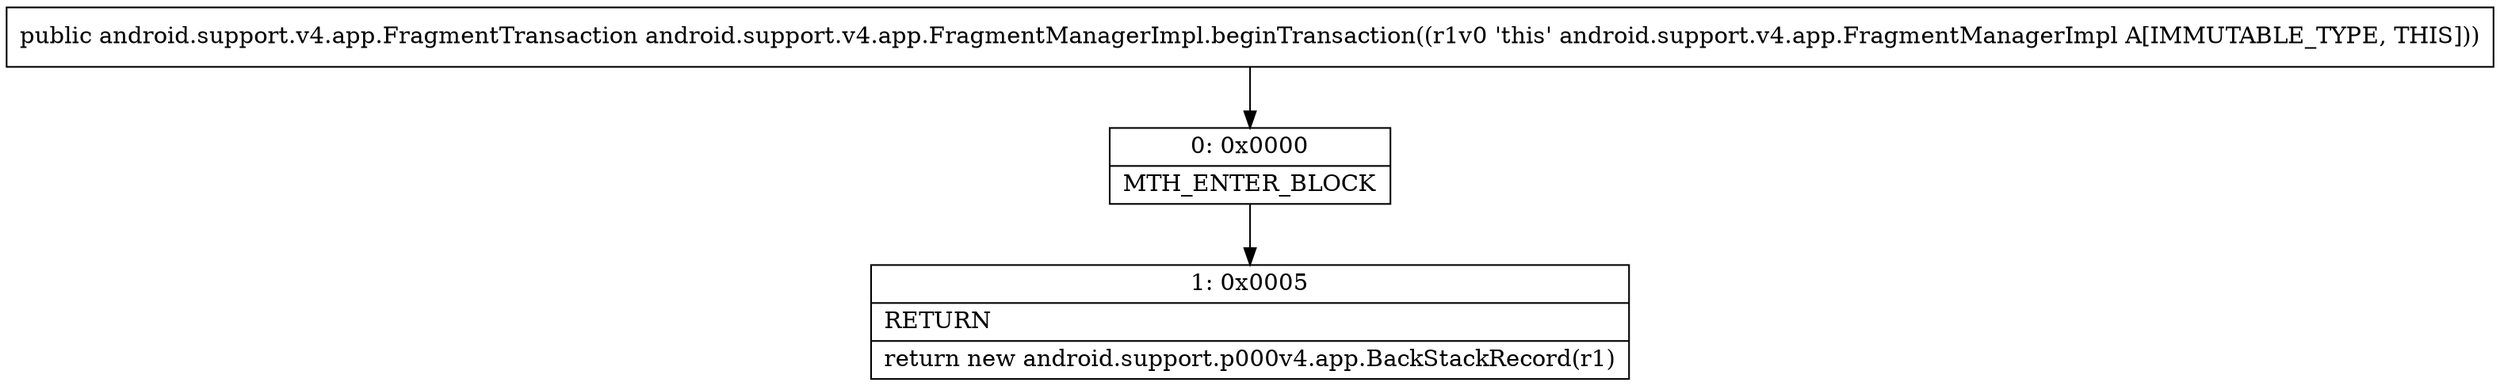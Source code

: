 digraph "CFG forandroid.support.v4.app.FragmentManagerImpl.beginTransaction()Landroid\/support\/v4\/app\/FragmentTransaction;" {
Node_0 [shape=record,label="{0\:\ 0x0000|MTH_ENTER_BLOCK\l}"];
Node_1 [shape=record,label="{1\:\ 0x0005|RETURN\l|return new android.support.p000v4.app.BackStackRecord(r1)\l}"];
MethodNode[shape=record,label="{public android.support.v4.app.FragmentTransaction android.support.v4.app.FragmentManagerImpl.beginTransaction((r1v0 'this' android.support.v4.app.FragmentManagerImpl A[IMMUTABLE_TYPE, THIS])) }"];
MethodNode -> Node_0;
Node_0 -> Node_1;
}

